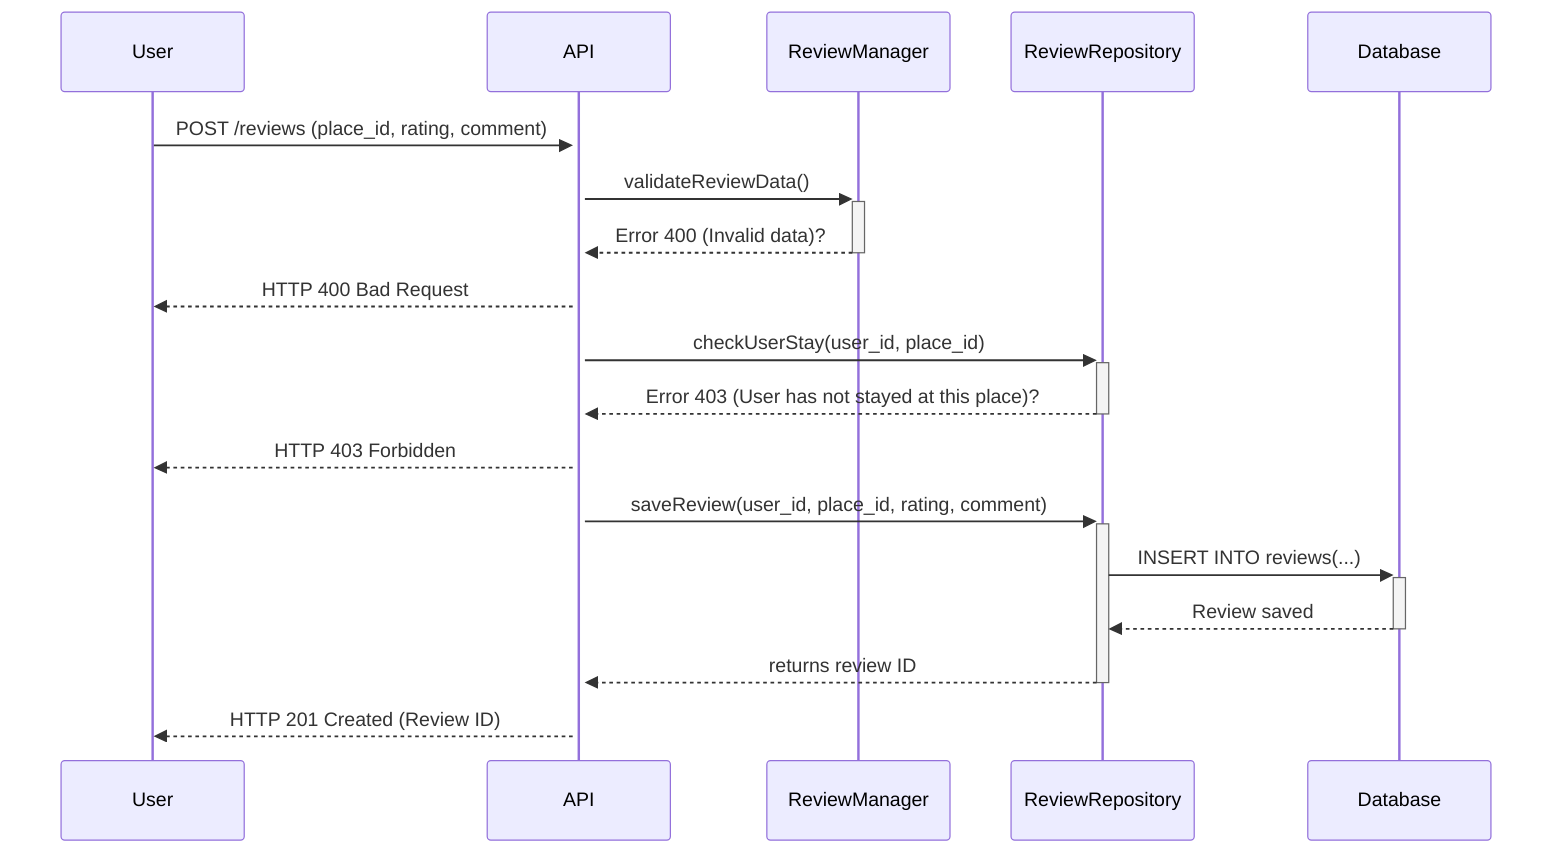 sequenceDiagram
    participant User
    participant API
    participant ReviewManager
    participant ReviewRepository
    participant Database

    User->>+API: POST /reviews (place_id, rating, comment)
    API->>+ReviewManager: validateReviewData()
    ReviewManager-->>-API: Error 400 (Invalid data)?
    API-->>User: HTTP 400 Bad Request

    API->>+ReviewRepository: checkUserStay(user_id, place_id)
    ReviewRepository-->>-API: Error 403 (User has not stayed at this place)?
    API-->>User: HTTP 403 Forbidden

    API->>+ReviewRepository: saveReview(user_id, place_id, rating, comment)
    ReviewRepository->>+Database: INSERT INTO reviews(...)
    Database-->>-ReviewRepository: Review saved

    ReviewRepository-->>-API: returns review ID
    API-->>User: HTTP 201 Created (Review ID)
